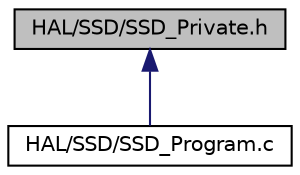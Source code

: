 digraph "HAL/SSD/SSD_Private.h"
{
 // LATEX_PDF_SIZE
  edge [fontname="Helvetica",fontsize="10",labelfontname="Helvetica",labelfontsize="10"];
  node [fontname="Helvetica",fontsize="10",shape=record];
  Node1 [label="HAL/SSD/SSD_Private.h",height=0.2,width=0.4,color="black", fillcolor="grey75", style="filled", fontcolor="black",tooltip=" "];
  Node1 -> Node2 [dir="back",color="midnightblue",fontsize="10",style="solid",fontname="Helvetica"];
  Node2 [label="HAL/SSD/SSD_Program.c",height=0.2,width=0.4,color="black", fillcolor="white", style="filled",URL="$d4/dc8/_s_s_d___program_8c.html",tooltip=" "];
}
